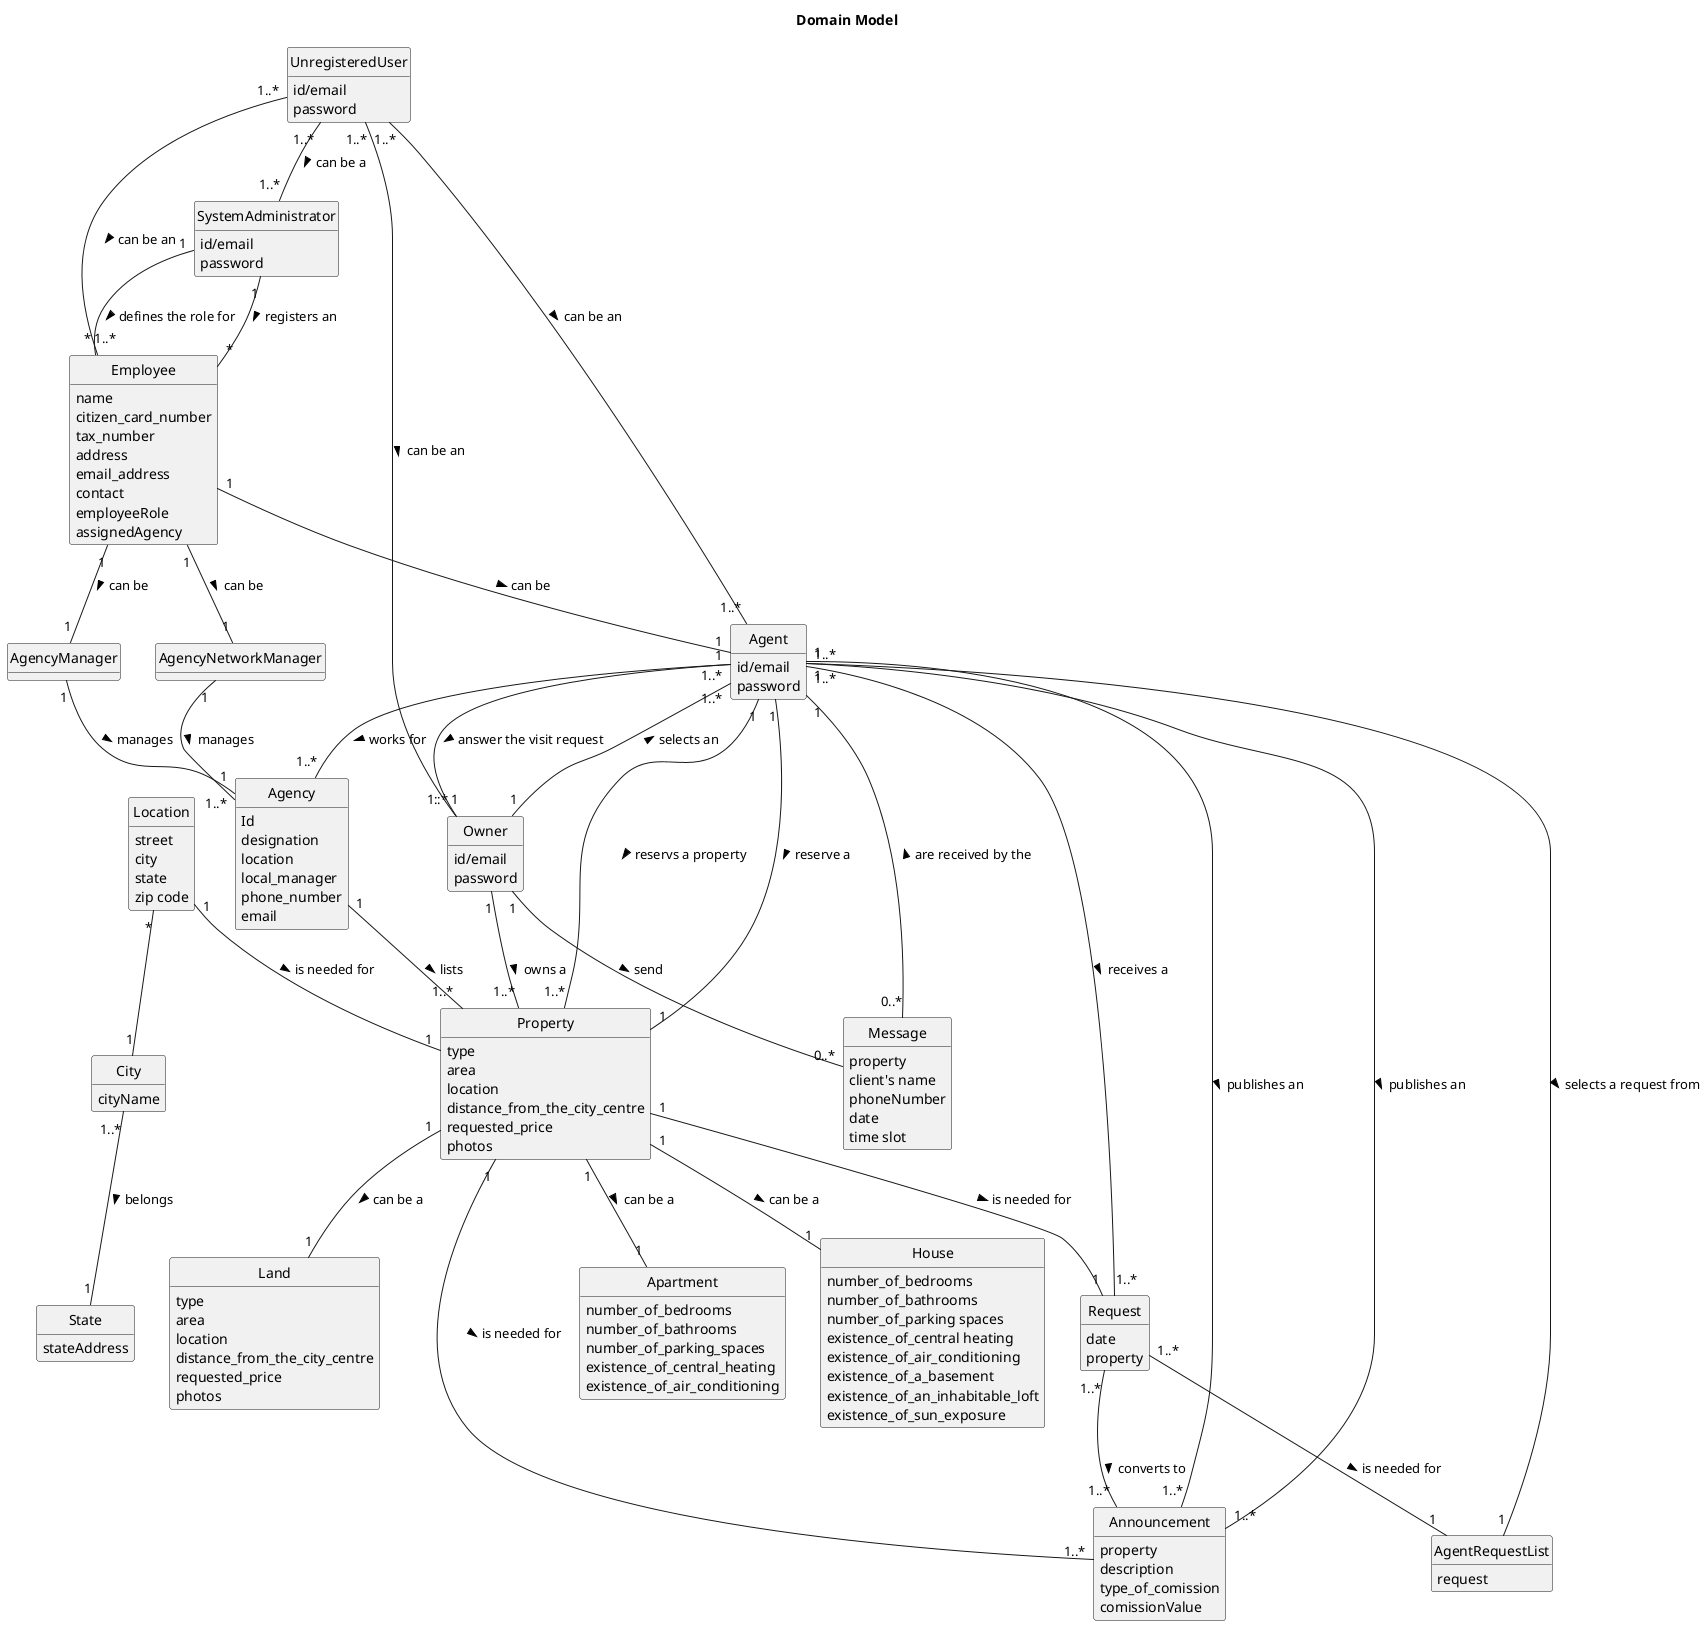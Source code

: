 @startuml
skinparam monochrome true
skinparam packageStyle rectangle
skinparam shadowing false
'skinparam linetype ortho
'left to right direction
skinparam classAttributeIconSize 0
hide circle
hide methods

title Domain Model


class Employee{
name
citizen_card_number
tax_number
address
email_address
contact
employeeRole
assignedAgency
}
class Agent{
id/email
password
}

class SystemAdministrator{
id/email
password
}

class Land{
type
area
location
distance_from_the_city_centre
requested_price
photos

}


class Agency{
Id
designation
location
local_manager
phone_number
email
}

class UnregisteredUser{
id/email
password
}


class Property {
    type
    area
    location
    distance_from_the_city_centre
    requested_price
    photos
    }

class Announcement {
       property
         description
            type_of_comission
           comissionValue
      }

class Apartment{
    number_of_bedrooms
    number_of_bathrooms
    number_of_parking_spaces
    existence_of_central_heating
    existence_of_air_conditioning
}

class House{
    number_of_bedrooms
    number_of_bathrooms
    number_of_parking spaces
    existence_of_central heating
    existence_of_air_conditioning
    existence_of_a_basement
    existence_of_an_inhabitable_loft
    existence_of_sun_exposure
}


class  AgentRequestList{
request

}
class Request{
date
property
}


class Location{
street
city
state
zip code
}

class Owner{
id/email
password
}

class City{
cityName
}

class State{
stateAddress
}

class Message {
    property
    client's name
    phoneNumber
    date
    time slot
}


Agent "1..*" -- "1..*" Request : receives a  >
Agent "1..*" -- "1" AgentRequestList: selects a request from >
Property "1"-- "1..*"Announcement: is needed for  >
Property "1"-- "1"Request: is needed for  >
Request "1..*"-- "1"AgentRequestList: is needed for  >
Request "1..*"-- "1..*"Announcement: converts to  >
Location "1"--"1" Property : is needed for >

Agent "1" -- "1..*" Announcement : publishes an >

Agent "1" -- "1..*" Announcement : publishes an >
Agent "1..*" -- "1..*" Agency : works for >
SystemAdministrator "1" -- "*" Employee : registers an >

SystemAdministrator "1" -- "*" Employee : defines the role for >
Owner "1" -- "1..*" Property : owns a >
Property "1" -- "1" House :  can be a >
Property "1" -- "1" Apartment :  can be a >
Property "1" -- "1" Land :  can be a >
UnregisteredUser "1..*" -- "1..*" Agent :  can be an >
UnregisteredUser "1..*" -- "1::*" Owner :  can be an >
UnregisteredUser "1..*" -- "1..*" Employee :  can be an >
UnregisteredUser "1..*" -- "1..*" SystemAdministrator :  can be a >




Owner "1" -- "1..*" Agent : selects an  >

AgencyManager "1" -- "1" Agency : manages >
AgencyNetworkManager "1" -- "1..*" Agency : manages >

Employee "1" -- "1" AgencyManager : can be >
Employee "1" -- "1" AgencyNetworkManager : can be >
Employee "1" -- "1" Agent : can be >

City "1..*" -- "1" State : belongs >
Location "*" -- "1" City

Agency "1" -- "1..*" Property : lists >

Agent "1" -- "1..*" Property : reservs a property >
Agent "1" -- "1" Owner :  answer the visit request >
Owner "1" -- "0..*" Message: send  >
Message "0..*" -- "1" Agent :  are received by the >
Agent "1" -- "1" Property : reserve a >



@enduml